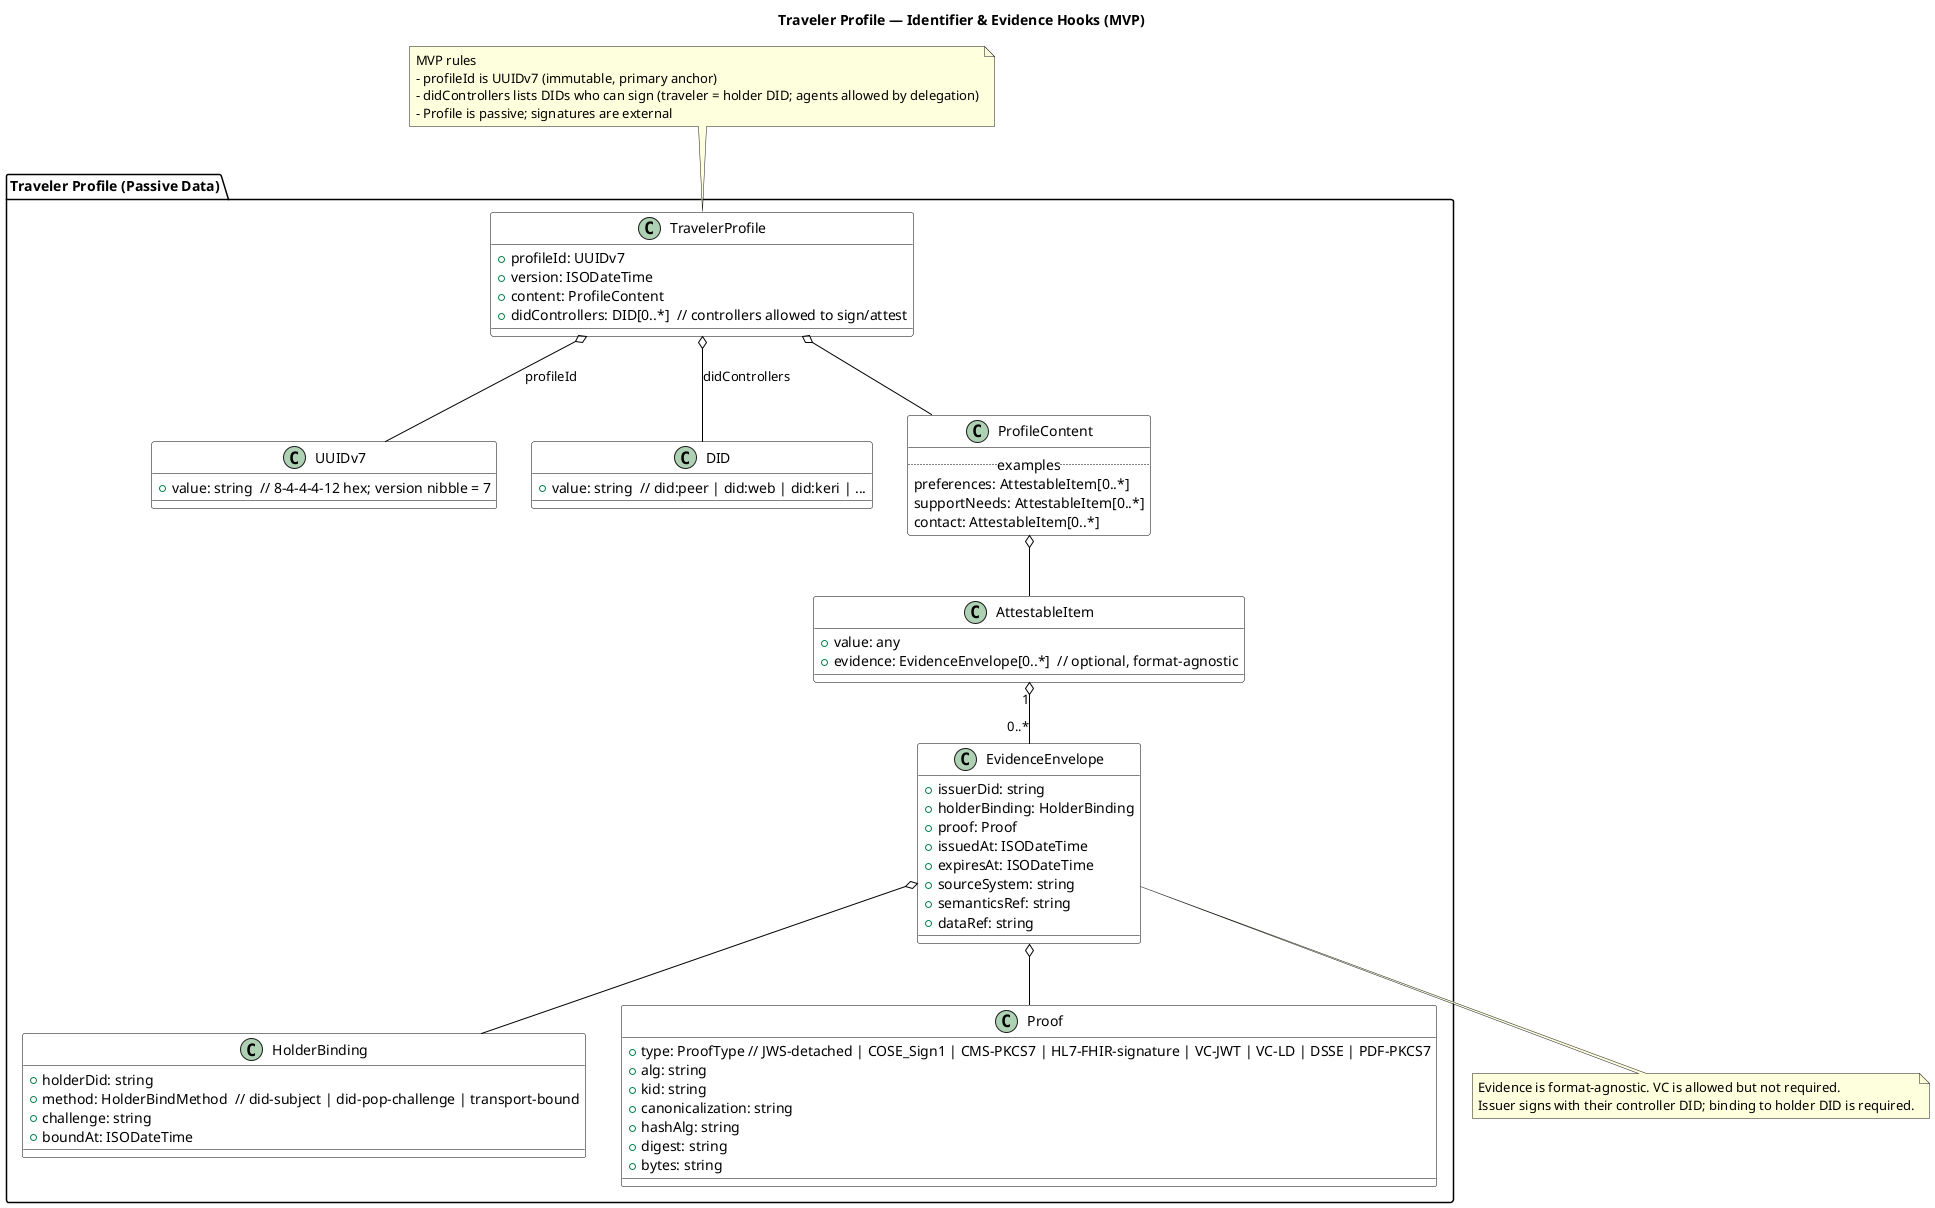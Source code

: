 @startuml TravelerProfile_Identifier
title Traveler Profile — Identifier & Evidence Hooks (MVP)

skinparam class {
  BackgroundColor White
  ArrowColor Black
  BorderColor Black
}

package "Traveler Profile (Passive Data)" as TP {
  class TravelerProfile {
    +profileId: UUIDv7
    +version: ISODateTime
    +content: ProfileContent
    +didControllers: DID[0..*]  // controllers allowed to sign/attest
  }

  class UUIDv7 {
    +value: string  // 8-4-4-4-12 hex; version nibble = 7
  }

  class DID {
    +value: string  // did:peer | did:web | did:keri | ...
  }

  class ProfileContent {
    .. examples ..
    preferences: AttestableItem[0..*]
    supportNeeds: AttestableItem[0..*]
    contact: AttestableItem[0..*]
  }

  class AttestableItem {
    +value: any
    +evidence: EvidenceEnvelope[0..*]  // optional, format-agnostic
  }

  class EvidenceEnvelope {
    +issuerDid: string
    +holderBinding: HolderBinding
    +proof: Proof
    +issuedAt: ISODateTime
    +expiresAt: ISODateTime
    +sourceSystem: string
    +semanticsRef: string
    +dataRef: string
  }

  class HolderBinding {
    +holderDid: string
    +method: HolderBindMethod  // did-subject | did-pop-challenge | transport-bound
    +challenge: string
    +boundAt: ISODateTime
  }

  class Proof {
    +type: ProofType // JWS-detached | COSE_Sign1 | CMS-PKCS7 | HL7-FHIR-signature | VC-JWT | VC-LD | DSSE | PDF-PKCS7
    +alg: string
    +kid: string
    +canonicalization: string
    +hashAlg: string
    +digest: string
    +bytes: string
  }
}

TravelerProfile o-- UUIDv7 : profileId
TravelerProfile o-- DID : didControllers
TravelerProfile o-- ProfileContent
ProfileContent o-- AttestableItem
AttestableItem "1" o-- "0..*" EvidenceEnvelope
EvidenceEnvelope o-- HolderBinding
EvidenceEnvelope o-- Proof

note top of TravelerProfile
MVP rules
- profileId is UUIDv7 (immutable, primary anchor)
- didControllers lists DIDs who can sign (traveler = holder DID; agents allowed by delegation)
- Profile is passive; signatures are external
end note

note bottom of EvidenceEnvelope
Evidence is format-agnostic. VC is allowed but not required.
Issuer signs with their controller DID; binding to holder DID is required.
end note

@enduml
